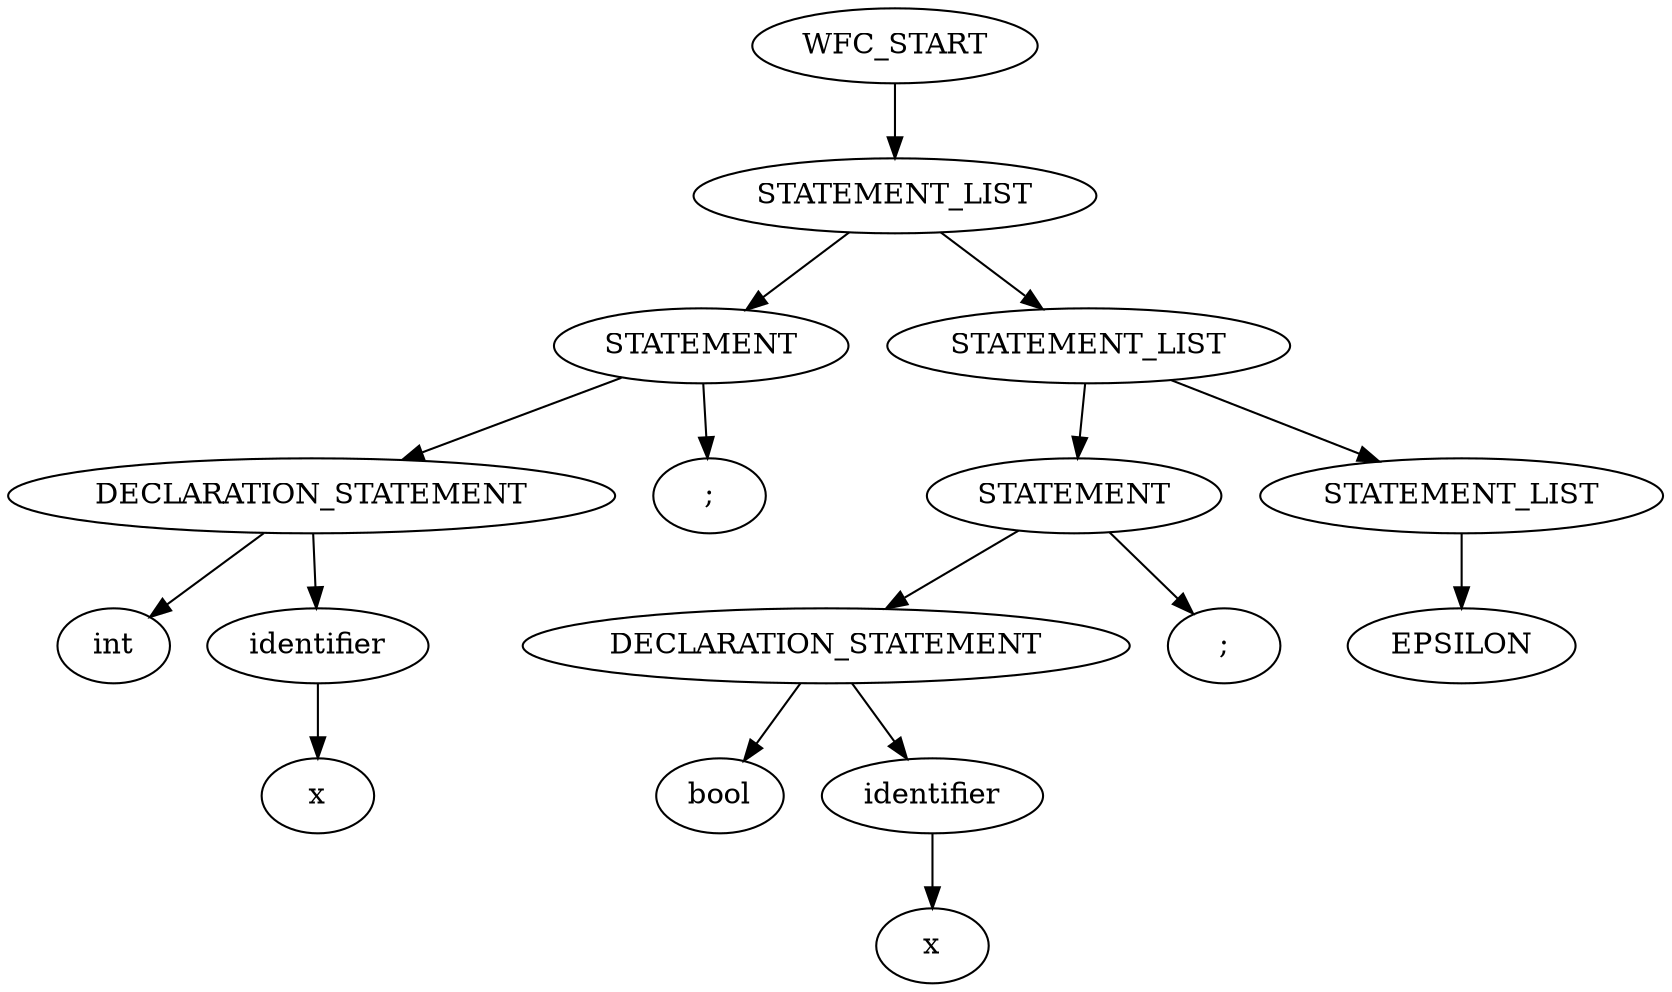
digraph "test"
{
struct1 [label="WFC_START"]
struct2 [label="STATEMENT_LIST"]
struct3 [label="STATEMENT"]
struct4 [label="DECLARATION_STATEMENT"]
struct5 [label="int"]
struct4->struct5
struct6 [label="identifier"]
struct7 [label="x"]
struct6->struct7
struct4->struct6
struct3->struct4
struct8 [label=";"]
struct3->struct8
struct2->struct3
struct9 [label="STATEMENT_LIST"]
struct10 [label="STATEMENT"]
struct11 [label="DECLARATION_STATEMENT"]
struct12 [label="bool"]
struct11->struct12
struct13 [label="identifier"]
struct14 [label="x"]
struct13->struct14
struct11->struct13
struct10->struct11
struct15 [label=";"]
struct10->struct15
struct9->struct10
struct16 [label="STATEMENT_LIST"]
struct17 [label="EPSILON"]
struct16->struct17
struct9->struct16
struct2->struct9
struct1->struct2
}